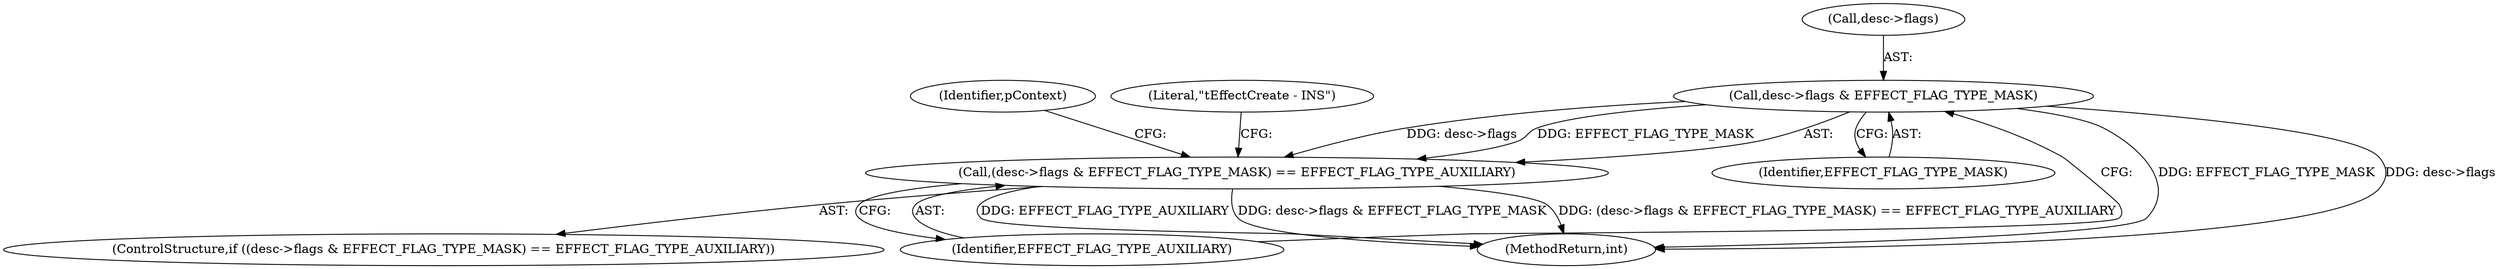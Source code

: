 digraph "0_Android_aeea52da00d210587fb3ed895de3d5f2e0264c88_5@pointer" {
"1000197" [label="(Call,desc->flags & EFFECT_FLAG_TYPE_MASK)"];
"1000196" [label="(Call,(desc->flags & EFFECT_FLAG_TYPE_MASK) == EFFECT_FLAG_TYPE_AUXILIARY)"];
"1000196" [label="(Call,(desc->flags & EFFECT_FLAG_TYPE_MASK) == EFFECT_FLAG_TYPE_AUXILIARY)"];
"1000206" [label="(Identifier,pContext)"];
"1000198" [label="(Call,desc->flags)"];
"1000214" [label="(Literal,\"\tEffectCreate - INS\")"];
"1000197" [label="(Call,desc->flags & EFFECT_FLAG_TYPE_MASK)"];
"1000353" [label="(MethodReturn,int)"];
"1000195" [label="(ControlStructure,if ((desc->flags & EFFECT_FLAG_TYPE_MASK) == EFFECT_FLAG_TYPE_AUXILIARY))"];
"1000201" [label="(Identifier,EFFECT_FLAG_TYPE_MASK)"];
"1000202" [label="(Identifier,EFFECT_FLAG_TYPE_AUXILIARY)"];
"1000197" -> "1000196"  [label="AST: "];
"1000197" -> "1000201"  [label="CFG: "];
"1000198" -> "1000197"  [label="AST: "];
"1000201" -> "1000197"  [label="AST: "];
"1000202" -> "1000197"  [label="CFG: "];
"1000197" -> "1000353"  [label="DDG: EFFECT_FLAG_TYPE_MASK"];
"1000197" -> "1000353"  [label="DDG: desc->flags"];
"1000197" -> "1000196"  [label="DDG: desc->flags"];
"1000197" -> "1000196"  [label="DDG: EFFECT_FLAG_TYPE_MASK"];
"1000196" -> "1000195"  [label="AST: "];
"1000196" -> "1000202"  [label="CFG: "];
"1000202" -> "1000196"  [label="AST: "];
"1000206" -> "1000196"  [label="CFG: "];
"1000214" -> "1000196"  [label="CFG: "];
"1000196" -> "1000353"  [label="DDG: desc->flags & EFFECT_FLAG_TYPE_MASK"];
"1000196" -> "1000353"  [label="DDG: (desc->flags & EFFECT_FLAG_TYPE_MASK) == EFFECT_FLAG_TYPE_AUXILIARY"];
"1000196" -> "1000353"  [label="DDG: EFFECT_FLAG_TYPE_AUXILIARY"];
}
